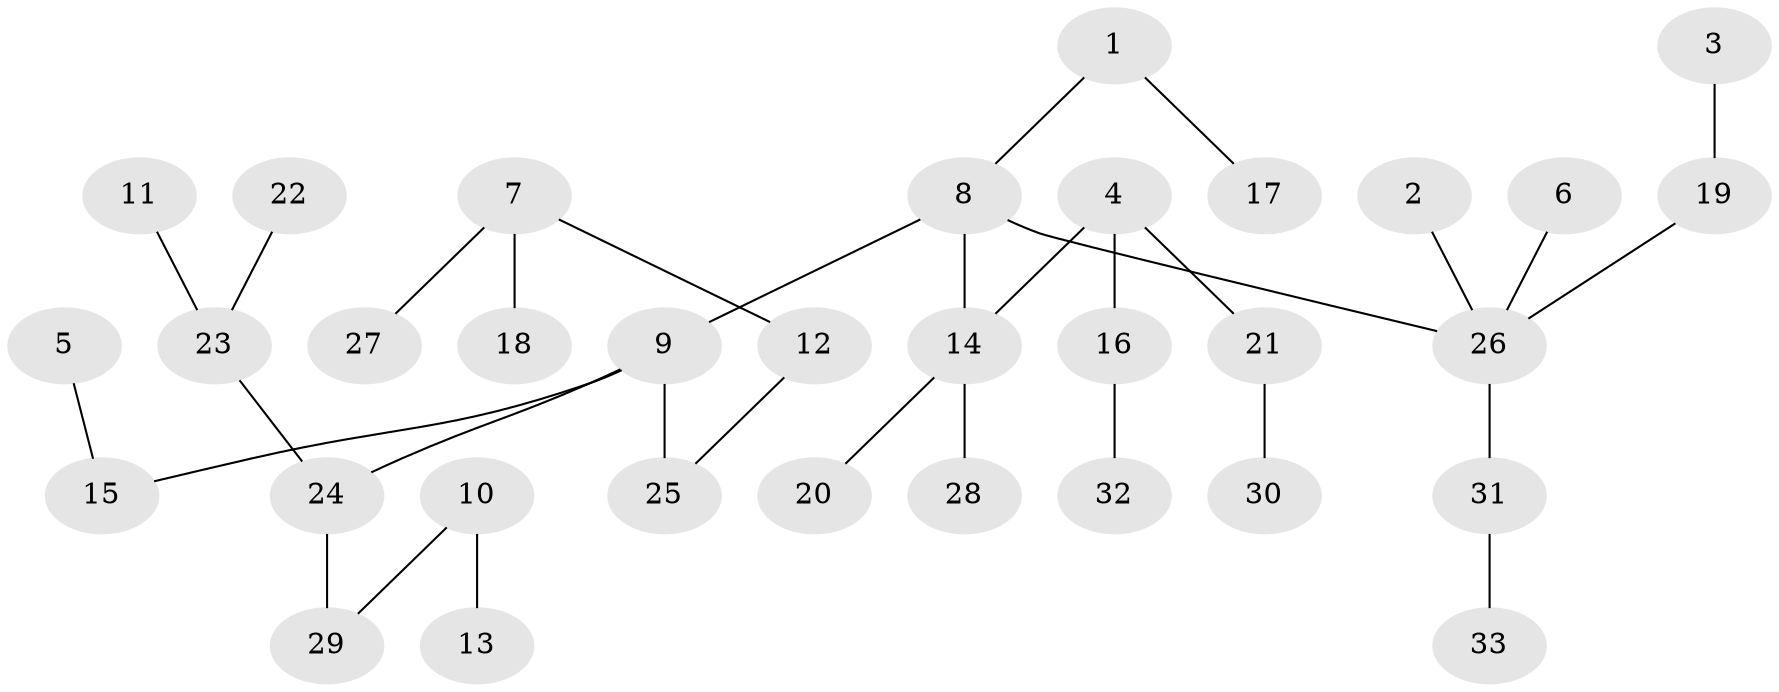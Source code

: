 // original degree distribution, {7: 0.018691588785046728, 4: 0.07476635514018691, 3: 0.12149532710280374, 2: 0.2336448598130841, 5: 0.018691588785046728, 6: 0.018691588785046728, 1: 0.514018691588785}
// Generated by graph-tools (version 1.1) at 2025/37/03/04/25 23:37:22]
// undirected, 33 vertices, 32 edges
graph export_dot {
  node [color=gray90,style=filled];
  1;
  2;
  3;
  4;
  5;
  6;
  7;
  8;
  9;
  10;
  11;
  12;
  13;
  14;
  15;
  16;
  17;
  18;
  19;
  20;
  21;
  22;
  23;
  24;
  25;
  26;
  27;
  28;
  29;
  30;
  31;
  32;
  33;
  1 -- 8 [weight=1.0];
  1 -- 17 [weight=1.0];
  2 -- 26 [weight=1.0];
  3 -- 19 [weight=1.0];
  4 -- 14 [weight=1.0];
  4 -- 16 [weight=1.0];
  4 -- 21 [weight=1.0];
  5 -- 15 [weight=1.0];
  6 -- 26 [weight=1.0];
  7 -- 12 [weight=1.0];
  7 -- 18 [weight=1.0];
  7 -- 27 [weight=1.0];
  8 -- 9 [weight=1.0];
  8 -- 14 [weight=1.0];
  8 -- 26 [weight=1.0];
  9 -- 15 [weight=1.0];
  9 -- 24 [weight=1.0];
  9 -- 25 [weight=1.0];
  10 -- 13 [weight=1.0];
  10 -- 29 [weight=1.0];
  11 -- 23 [weight=1.0];
  12 -- 25 [weight=1.0];
  14 -- 20 [weight=1.0];
  14 -- 28 [weight=1.0];
  16 -- 32 [weight=1.0];
  19 -- 26 [weight=1.0];
  21 -- 30 [weight=1.0];
  22 -- 23 [weight=1.0];
  23 -- 24 [weight=1.0];
  24 -- 29 [weight=1.0];
  26 -- 31 [weight=1.0];
  31 -- 33 [weight=1.0];
}
